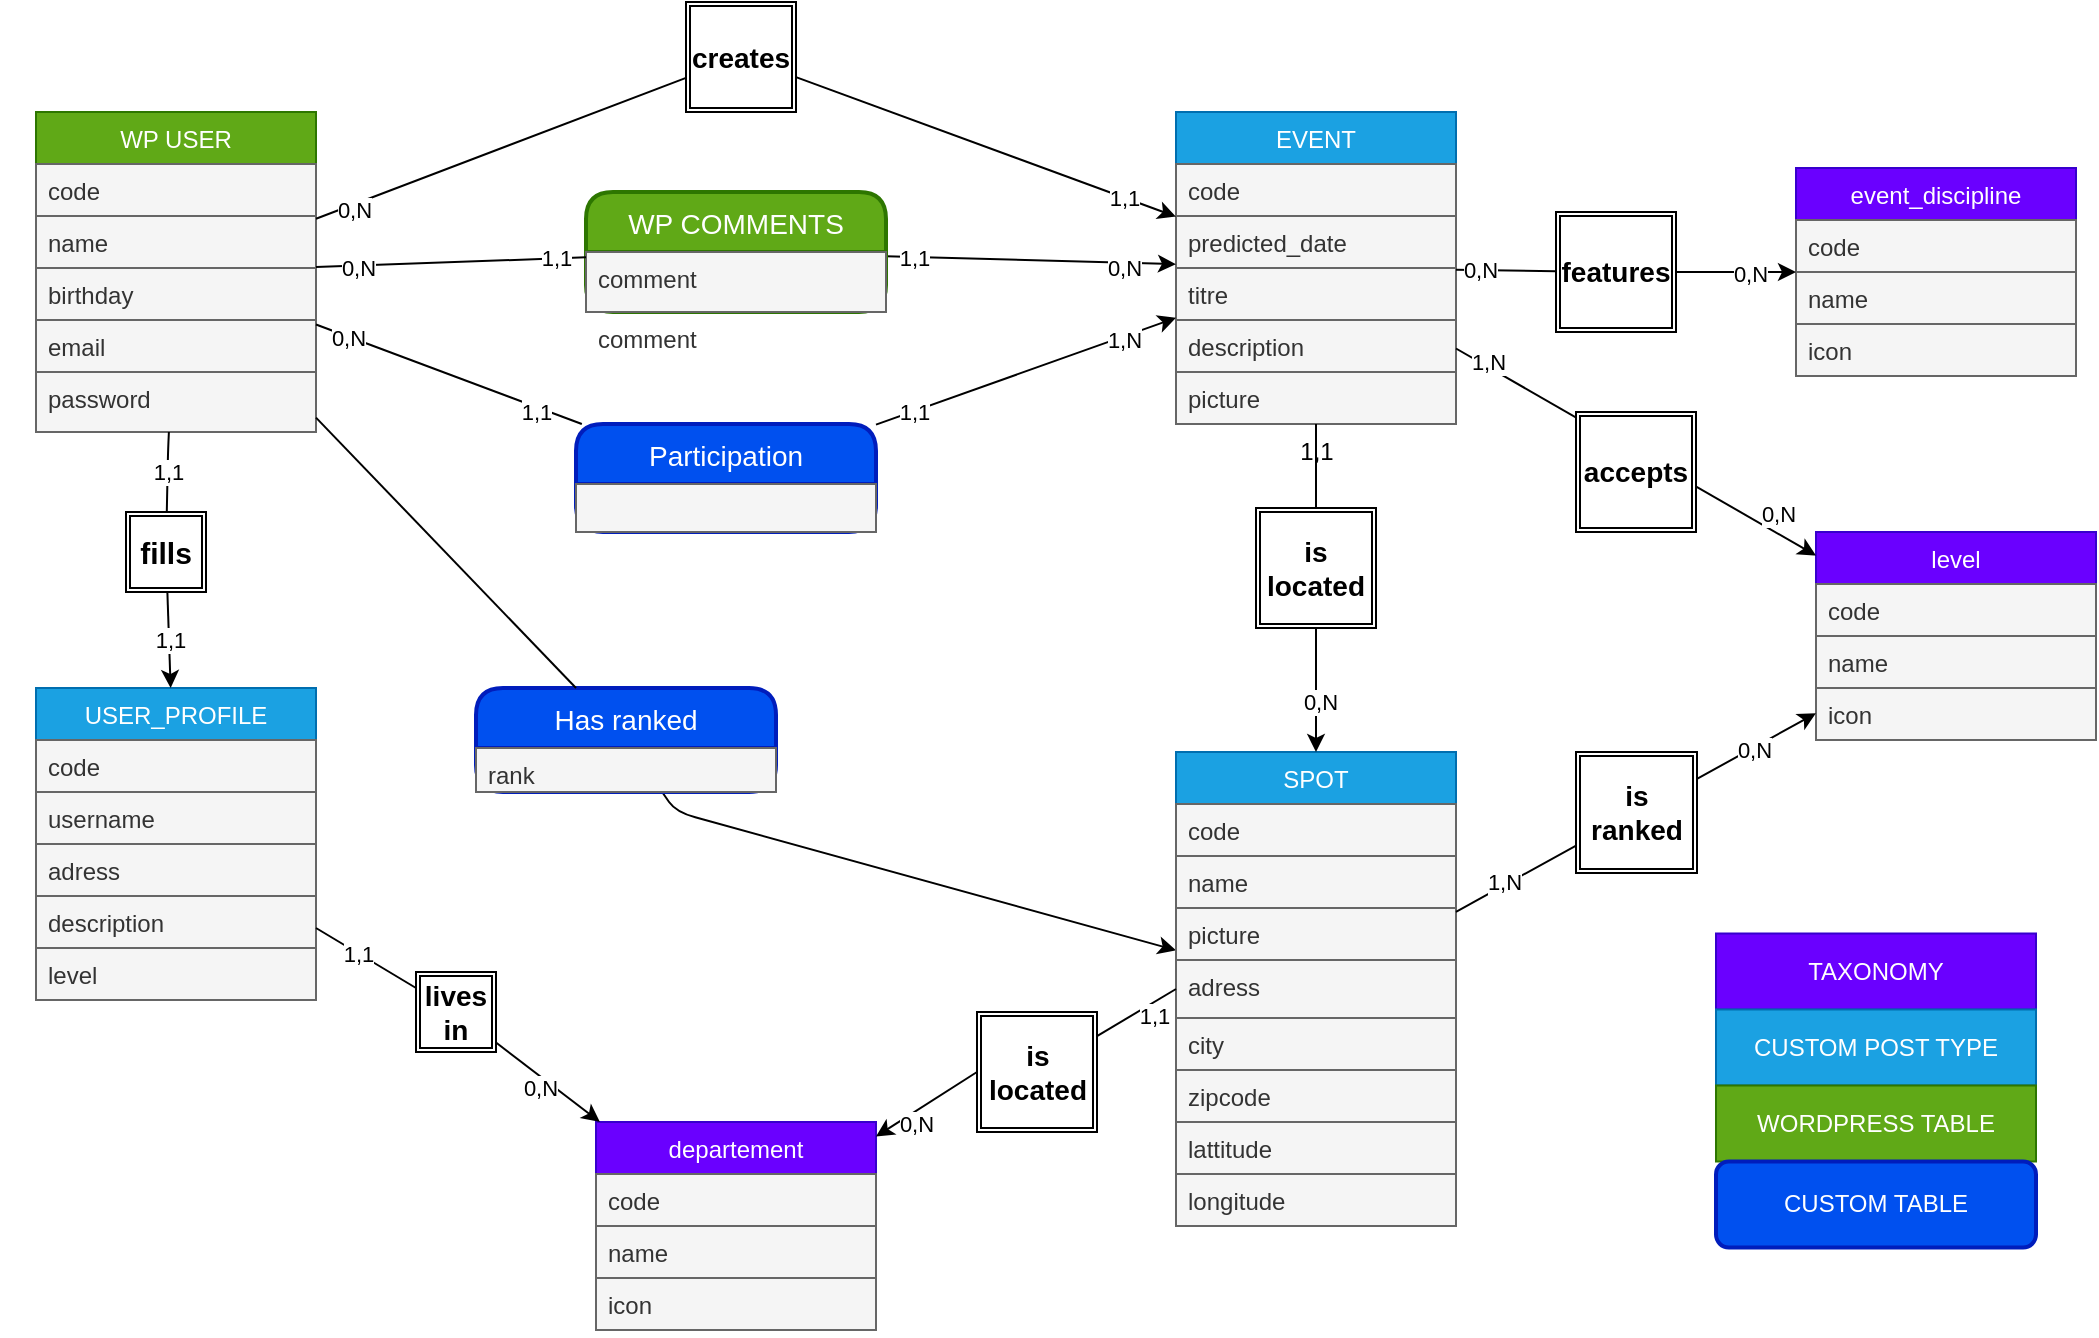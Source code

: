 <mxfile>
    <diagram id="fQT2yWGEjk25MtcnNPgJ" name="mcd-mvp2">
        <mxGraphModel dx="883" dy="2077" grid="1" gridSize="10" guides="1" tooltips="1" connect="1" arrows="1" fold="1" page="1" pageScale="1" pageWidth="1169" pageHeight="1654" background="none" math="0" shadow="0">
            <root>
                <mxCell id="0"/>
                <mxCell id="1" parent="0"/>
                <mxCell id="154" style="edgeStyle=none;html=1;startArrow=none;" parent="1" source="155" target="10" edge="1">
                    <mxGeometry relative="1" as="geometry">
                        <Array as="points">
                            <mxPoint x="420" y="350"/>
                        </Array>
                    </mxGeometry>
                </mxCell>
                <mxCell id="2" value="WP USER" style="swimlane;fontStyle=0;childLayout=stackLayout;horizontal=1;startSize=26;fillColor=#60a917;horizontalStack=0;resizeParent=1;resizeParentMax=0;resizeLast=0;collapsible=1;marginBottom=0;strokeColor=#2D7600;fontColor=#ffffff;" parent="1" vertex="1">
                    <mxGeometry x="100" width="140" height="160" as="geometry"/>
                </mxCell>
                <mxCell id="23" style="edgeStyle=none;html=1;exitX=0;exitY=0.5;exitDx=0;exitDy=0;" parent="2" edge="1">
                    <mxGeometry relative="1" as="geometry">
                        <mxPoint x="-10" y="204" as="targetPoint"/>
                        <mxPoint x="-10" y="204" as="sourcePoint"/>
                    </mxGeometry>
                </mxCell>
                <mxCell id="18" value="code" style="text;strokeColor=#666666;fillColor=#f5f5f5;align=left;verticalAlign=top;spacingLeft=4;spacingRight=4;overflow=hidden;rotatable=0;points=[[0,0.5],[1,0.5]];portConstraint=eastwest;fontColor=#333333;" parent="2" vertex="1">
                    <mxGeometry y="26" width="140" height="26" as="geometry"/>
                </mxCell>
                <mxCell id="21" value="name" style="text;strokeColor=#666666;fillColor=#f5f5f5;align=left;verticalAlign=top;spacingLeft=4;spacingRight=4;overflow=hidden;rotatable=0;points=[[0,0.5],[1,0.5]];portConstraint=eastwest;fontColor=#333333;" parent="2" vertex="1">
                    <mxGeometry y="52" width="140" height="26" as="geometry"/>
                </mxCell>
                <mxCell id="19" value="birthday" style="text;strokeColor=#666666;fillColor=#f5f5f5;align=left;verticalAlign=top;spacingLeft=4;spacingRight=4;overflow=hidden;rotatable=0;points=[[0,0.5],[1,0.5]];portConstraint=eastwest;fontColor=#333333;" parent="2" vertex="1">
                    <mxGeometry y="78" width="140" height="26" as="geometry"/>
                </mxCell>
                <mxCell id="123" value="email" style="text;strokeColor=#666666;fillColor=#f5f5f5;align=left;verticalAlign=top;spacingLeft=4;spacingRight=4;overflow=hidden;rotatable=0;points=[[0,0.5],[1,0.5]];portConstraint=eastwest;fontColor=#333333;" parent="2" vertex="1">
                    <mxGeometry y="104" width="140" height="26" as="geometry"/>
                </mxCell>
                <mxCell id="124" value="password" style="text;strokeColor=#666666;fillColor=#f5f5f5;align=left;verticalAlign=top;spacingLeft=4;spacingRight=4;overflow=hidden;rotatable=0;points=[[0,0.5],[1,0.5]];portConstraint=eastwest;fontColor=#333333;" parent="2" vertex="1">
                    <mxGeometry y="130" width="140" height="30" as="geometry"/>
                </mxCell>
                <mxCell id="6" value="USER_PROFILE" style="swimlane;fontStyle=0;childLayout=stackLayout;horizontal=1;startSize=26;fillColor=#1ba1e2;horizontalStack=0;resizeParent=1;resizeParentMax=0;resizeLast=0;collapsible=1;marginBottom=0;strokeColor=#006EAF;fontColor=#ffffff;" parent="1" vertex="1">
                    <mxGeometry x="100" y="288" width="140" height="156" as="geometry"/>
                </mxCell>
                <mxCell id="31" value="code" style="text;strokeColor=#666666;fillColor=#f5f5f5;align=left;verticalAlign=top;spacingLeft=4;spacingRight=4;overflow=hidden;rotatable=0;points=[[0,0.5],[1,0.5]];portConstraint=eastwest;fontColor=#333333;" parent="6" vertex="1">
                    <mxGeometry y="26" width="140" height="26" as="geometry"/>
                </mxCell>
                <mxCell id="32" value="username" style="text;strokeColor=#666666;fillColor=#f5f5f5;align=left;verticalAlign=top;spacingLeft=4;spacingRight=4;overflow=hidden;rotatable=0;points=[[0,0.5],[1,0.5]];portConstraint=eastwest;fontColor=#333333;" parent="6" vertex="1">
                    <mxGeometry y="52" width="140" height="26" as="geometry"/>
                </mxCell>
                <mxCell id="20" value="adress" style="text;strokeColor=#666666;fillColor=#f5f5f5;align=left;verticalAlign=top;spacingLeft=4;spacingRight=4;overflow=hidden;rotatable=0;points=[[0,0.5],[1,0.5]];portConstraint=eastwest;fontColor=#333333;" parent="6" vertex="1">
                    <mxGeometry y="78" width="140" height="26" as="geometry"/>
                </mxCell>
                <mxCell id="33" value="description" style="text;strokeColor=#666666;fillColor=#f5f5f5;align=left;verticalAlign=top;spacingLeft=4;spacingRight=4;overflow=hidden;rotatable=0;points=[[0,0.5],[1,0.5]];portConstraint=eastwest;fontColor=#333333;" parent="6" vertex="1">
                    <mxGeometry y="104" width="140" height="26" as="geometry"/>
                </mxCell>
                <mxCell id="97" value="level" style="text;strokeColor=#666666;fillColor=#f5f5f5;align=left;verticalAlign=top;spacingLeft=4;spacingRight=4;overflow=hidden;rotatable=0;points=[[0,0.5],[1,0.5]];portConstraint=eastwest;fontColor=#333333;" parent="6" vertex="1">
                    <mxGeometry y="130" width="140" height="26" as="geometry"/>
                </mxCell>
                <mxCell id="10" value="SPOT" style="swimlane;fontStyle=0;childLayout=stackLayout;horizontal=1;startSize=26;fillColor=#1ba1e2;horizontalStack=0;resizeParent=1;resizeParentMax=0;resizeLast=0;collapsible=1;marginBottom=0;strokeColor=#006EAF;fontColor=#ffffff;" parent="1" vertex="1">
                    <mxGeometry x="670" y="320" width="140" height="237" as="geometry"/>
                </mxCell>
                <mxCell id="34" value="code" style="text;strokeColor=#666666;fillColor=#f5f5f5;align=left;verticalAlign=top;spacingLeft=4;spacingRight=4;overflow=hidden;rotatable=0;points=[[0,0.5],[1,0.5]];portConstraint=eastwest;fontColor=#333333;" parent="10" vertex="1">
                    <mxGeometry y="26" width="140" height="26" as="geometry"/>
                </mxCell>
                <mxCell id="35" value="name" style="text;strokeColor=#666666;fillColor=#f5f5f5;align=left;verticalAlign=top;spacingLeft=4;spacingRight=4;overflow=hidden;rotatable=0;points=[[0,0.5],[1,0.5]];portConstraint=eastwest;fontColor=#333333;" parent="10" vertex="1">
                    <mxGeometry y="52" width="140" height="26" as="geometry"/>
                </mxCell>
                <mxCell id="38" value="picture" style="text;strokeColor=#666666;fillColor=#f5f5f5;align=left;verticalAlign=top;spacingLeft=4;spacingRight=4;overflow=hidden;rotatable=0;points=[[0,0.5],[1,0.5]];portConstraint=eastwest;fontColor=#333333;" parent="10" vertex="1">
                    <mxGeometry y="78" width="140" height="26" as="geometry"/>
                </mxCell>
                <mxCell id="86" style="edgeStyle=none;html=1;exitX=0;exitY=0.5;exitDx=0;exitDy=0;" parent="10" source="37" target="10" edge="1">
                    <mxGeometry relative="1" as="geometry"/>
                </mxCell>
                <mxCell id="37" value="adress" style="text;strokeColor=#666666;fillColor=#f5f5f5;align=left;verticalAlign=top;spacingLeft=4;spacingRight=4;overflow=hidden;rotatable=0;points=[[0,0.5],[1,0.5]];portConstraint=eastwest;fontColor=#333333;" parent="10" vertex="1">
                    <mxGeometry y="104" width="140" height="29" as="geometry"/>
                </mxCell>
                <mxCell id="36" value="city" style="text;strokeColor=#666666;fillColor=#f5f5f5;align=left;verticalAlign=top;spacingLeft=4;spacingRight=4;overflow=hidden;rotatable=0;points=[[0,0.5],[1,0.5]];portConstraint=eastwest;fontColor=#333333;" parent="10" vertex="1">
                    <mxGeometry y="133" width="140" height="26" as="geometry"/>
                </mxCell>
                <mxCell id="100" value="zipcode" style="text;strokeColor=#666666;fillColor=#f5f5f5;align=left;verticalAlign=top;spacingLeft=4;spacingRight=4;overflow=hidden;rotatable=0;points=[[0,0.5],[1,0.5]];portConstraint=eastwest;fontColor=#333333;" parent="10" vertex="1">
                    <mxGeometry y="159" width="140" height="26" as="geometry"/>
                </mxCell>
                <mxCell id="152" value="lattitude" style="text;strokeColor=#666666;fillColor=#f5f5f5;align=left;verticalAlign=top;spacingLeft=4;spacingRight=4;overflow=hidden;rotatable=0;points=[[0,0.5],[1,0.5]];portConstraint=eastwest;fontColor=#333333;" parent="10" vertex="1">
                    <mxGeometry y="185" width="140" height="26" as="geometry"/>
                </mxCell>
                <mxCell id="153" value="longitude" style="text;strokeColor=#666666;fillColor=#f5f5f5;align=left;verticalAlign=top;spacingLeft=4;spacingRight=4;overflow=hidden;rotatable=0;points=[[0,0.5],[1,0.5]];portConstraint=eastwest;fontColor=#333333;" parent="10" vertex="1">
                    <mxGeometry y="211" width="140" height="26" as="geometry"/>
                </mxCell>
                <mxCell id="14" value="EVENT" style="swimlane;fontStyle=0;childLayout=stackLayout;horizontal=1;startSize=26;fillColor=#1ba1e2;horizontalStack=0;resizeParent=1;resizeParentMax=0;resizeLast=0;collapsible=1;marginBottom=0;strokeColor=#006EAF;fontColor=#ffffff;" parent="1" vertex="1">
                    <mxGeometry x="670" width="140" height="156" as="geometry"/>
                </mxCell>
                <mxCell id="24" value="code" style="text;strokeColor=#666666;fillColor=#f5f5f5;align=left;verticalAlign=top;spacingLeft=4;spacingRight=4;overflow=hidden;rotatable=0;points=[[0,0.5],[1,0.5]];portConstraint=eastwest;fontColor=#333333;" parent="14" vertex="1">
                    <mxGeometry y="26" width="140" height="26" as="geometry"/>
                </mxCell>
                <mxCell id="25" value="predicted_date" style="text;strokeColor=#666666;fillColor=#f5f5f5;align=left;verticalAlign=top;spacingLeft=4;spacingRight=4;overflow=hidden;rotatable=0;points=[[0,0.5],[1,0.5]];portConstraint=eastwest;fontColor=#333333;" parent="14" vertex="1">
                    <mxGeometry y="52" width="140" height="26" as="geometry"/>
                </mxCell>
                <mxCell id="26" value="titre" style="text;strokeColor=#666666;fillColor=#f5f5f5;align=left;verticalAlign=top;spacingLeft=4;spacingRight=4;overflow=hidden;rotatable=0;points=[[0,0.5],[1,0.5]];portConstraint=eastwest;fontColor=#333333;" parent="14" vertex="1">
                    <mxGeometry y="78" width="140" height="26" as="geometry"/>
                </mxCell>
                <mxCell id="27" value="description" style="text;strokeColor=#666666;fillColor=#f5f5f5;align=left;verticalAlign=top;spacingLeft=4;spacingRight=4;overflow=hidden;rotatable=0;points=[[0,0.5],[1,0.5]];portConstraint=eastwest;fontColor=#333333;" parent="14" vertex="1">
                    <mxGeometry y="104" width="140" height="26" as="geometry"/>
                </mxCell>
                <mxCell id="30" value="picture" style="text;strokeColor=#666666;fillColor=#f5f5f5;align=left;verticalAlign=top;spacingLeft=4;spacingRight=4;overflow=hidden;rotatable=0;points=[[0,0.5],[1,0.5]];portConstraint=eastwest;fontColor=#333333;" parent="14" vertex="1">
                    <mxGeometry y="130" width="140" height="26" as="geometry"/>
                </mxCell>
                <mxCell id="48" style="edgeStyle=none;html=1;startArrow=none;" parent="1" source="46" target="14" edge="1">
                    <mxGeometry relative="1" as="geometry"/>
                </mxCell>
                <mxCell id="107" value="1,N" style="edgeLabel;html=1;align=center;verticalAlign=middle;resizable=0;points=[];" parent="48" connectable="0" vertex="1">
                    <mxGeometry x="0.641" y="-1" relative="1" as="geometry">
                        <mxPoint as="offset"/>
                    </mxGeometry>
                </mxCell>
                <mxCell id="46" value="Participation" style="swimlane;childLayout=stackLayout;horizontal=1;startSize=30;horizontalStack=0;rounded=1;fontSize=14;fontStyle=0;strokeWidth=2;resizeParent=0;resizeLast=1;shadow=0;dashed=0;align=center;fillColor=#0050ef;strokeColor=#001DBC;fontColor=#ffffff;" parent="1" vertex="1">
                    <mxGeometry x="370" y="156" width="150" height="54" as="geometry"/>
                </mxCell>
                <mxCell id="47" value="" style="align=left;strokeColor=#666666;fillColor=#f5f5f5;spacingLeft=4;fontSize=12;verticalAlign=top;resizable=0;rotatable=0;part=1;fontColor=#333333;" parent="46" vertex="1">
                    <mxGeometry y="30" width="150" height="24" as="geometry"/>
                </mxCell>
                <mxCell id="49" value="" style="edgeStyle=none;html=1;endArrow=none;" parent="1" source="2" target="46" edge="1">
                    <mxGeometry relative="1" as="geometry">
                        <mxPoint x="360" y="147.767" as="sourcePoint"/>
                        <mxPoint x="650" y="188.233" as="targetPoint"/>
                    </mxGeometry>
                </mxCell>
                <mxCell id="106" value="0,N" style="edgeLabel;html=1;align=center;verticalAlign=middle;resizable=0;points=[];" parent="49" connectable="0" vertex="1">
                    <mxGeometry x="-0.757" y="-1" relative="1" as="geometry">
                        <mxPoint as="offset"/>
                    </mxGeometry>
                </mxCell>
                <mxCell id="53" style="edgeStyle=none;html=1;startArrow=none;" parent="1" source="51" target="14" edge="1">
                    <mxGeometry relative="1" as="geometry"/>
                </mxCell>
                <mxCell id="105" value="0,N" style="edgeLabel;html=1;align=center;verticalAlign=middle;resizable=0;points=[];" parent="53" connectable="0" vertex="1">
                    <mxGeometry x="0.632" y="-2" relative="1" as="geometry">
                        <mxPoint as="offset"/>
                    </mxGeometry>
                </mxCell>
                <mxCell id="amI8crXdeR1ReXunemuF-92" style="edgeStyle=none;html=1;exitX=0.5;exitY=0;exitDx=0;exitDy=0;" parent="1" source="51" edge="1">
                    <mxGeometry relative="1" as="geometry">
                        <mxPoint x="455" y="70" as="targetPoint"/>
                    </mxGeometry>
                </mxCell>
                <mxCell id="51" value="WP COMMENTS" style="swimlane;childLayout=stackLayout;horizontal=1;startSize=30;horizontalStack=0;rounded=1;fontSize=14;fontStyle=0;strokeWidth=2;resizeParent=0;resizeLast=1;shadow=0;dashed=0;align=center;fillColor=#60a917;strokeColor=#2D7600;fontColor=#ffffff;" parent="1" vertex="1">
                    <mxGeometry x="375" y="40" width="150" height="60" as="geometry"/>
                </mxCell>
                <mxCell id="52" value="comment" style="align=left;strokeColor=#666666;fillColor=#f5f5f5;spacingLeft=4;fontSize=12;verticalAlign=top;resizable=0;rotatable=0;part=1;fontColor=#333333;" parent="51" vertex="1">
                    <mxGeometry y="30" width="150" height="30" as="geometry"/>
                </mxCell>
                <mxCell id="161" value="comment" style="align=left;strokeColor=#666666;fillColor=#f5f5f5;spacingLeft=4;fontSize=12;verticalAlign=top;resizable=0;rotatable=0;part=1;fontColor=#333333;" vertex="1" parent="51">
                    <mxGeometry y="60" width="150" as="geometry"/>
                </mxCell>
                <mxCell id="55" value="" style="edgeStyle=none;html=1;endArrow=none;" parent="1" source="2" target="51" edge="1">
                    <mxGeometry relative="1" as="geometry">
                        <mxPoint x="320" y="150.34" as="sourcePoint"/>
                        <mxPoint x="650" y="189.66" as="targetPoint"/>
                    </mxGeometry>
                </mxCell>
                <mxCell id="104" value="0,N" style="edgeLabel;html=1;align=center;verticalAlign=middle;resizable=0;points=[];" parent="55" connectable="0" vertex="1">
                    <mxGeometry x="-0.689" y="-1" relative="1" as="geometry">
                        <mxPoint as="offset"/>
                    </mxGeometry>
                </mxCell>
                <mxCell id="57" style="edgeStyle=none;html=1;startArrow=none;" parent="1" source="142" target="14" edge="1">
                    <mxGeometry relative="1" as="geometry">
                        <mxPoint x="480" y="-6.226" as="sourcePoint"/>
                    </mxGeometry>
                </mxCell>
                <mxCell id="103" value="1,1" style="edgeLabel;html=1;align=center;verticalAlign=middle;resizable=0;points=[];" parent="57" connectable="0" vertex="1">
                    <mxGeometry x="0.719" relative="1" as="geometry">
                        <mxPoint as="offset"/>
                    </mxGeometry>
                </mxCell>
                <mxCell id="61" value="" style="edgeStyle=none;html=1;endArrow=none;startArrow=none;" parent="1" source="142" edge="1">
                    <mxGeometry relative="1" as="geometry">
                        <mxPoint x="320" y="132.468" as="sourcePoint"/>
                        <mxPoint x="430" y="-6.667" as="targetPoint"/>
                    </mxGeometry>
                </mxCell>
                <mxCell id="62" style="edgeStyle=none;html=1;" parent="1" target="10" edge="1">
                    <mxGeometry relative="1" as="geometry">
                        <mxPoint x="740" y="156" as="sourcePoint"/>
                    </mxGeometry>
                </mxCell>
                <mxCell id="150" value="0,N" style="edgeLabel;html=1;align=center;verticalAlign=middle;resizable=0;points=[];" parent="62" connectable="0" vertex="1">
                    <mxGeometry x="0.697" y="2" relative="1" as="geometry">
                        <mxPoint as="offset"/>
                    </mxGeometry>
                </mxCell>
                <mxCell id="65" value="event_discipline" style="swimlane;fontStyle=0;childLayout=stackLayout;horizontal=1;startSize=26;fillColor=#6a00ff;horizontalStack=0;resizeParent=1;resizeParentMax=0;resizeLast=0;collapsible=1;marginBottom=0;strokeColor=#3700CC;fontColor=#ffffff;" parent="1" vertex="1">
                    <mxGeometry x="980" y="28" width="140" height="104" as="geometry">
                        <mxRectangle y="90" width="70" height="26" as="alternateBounds"/>
                    </mxGeometry>
                </mxCell>
                <mxCell id="66" value="code" style="text;strokeColor=#666666;fillColor=#f5f5f5;align=left;verticalAlign=top;spacingLeft=4;spacingRight=4;overflow=hidden;rotatable=0;points=[[0,0.5],[1,0.5]];portConstraint=eastwest;fontColor=#333333;" parent="65" vertex="1">
                    <mxGeometry y="26" width="140" height="26" as="geometry"/>
                </mxCell>
                <mxCell id="67" value="name" style="text;strokeColor=#666666;fillColor=#f5f5f5;align=left;verticalAlign=top;spacingLeft=4;spacingRight=4;overflow=hidden;rotatable=0;points=[[0,0.5],[1,0.5]];portConstraint=eastwest;fontColor=#333333;" parent="65" vertex="1">
                    <mxGeometry y="52" width="140" height="26" as="geometry"/>
                </mxCell>
                <mxCell id="68" value="icon" style="text;strokeColor=#666666;fillColor=#f5f5f5;align=left;verticalAlign=top;spacingLeft=4;spacingRight=4;overflow=hidden;rotatable=0;points=[[0,0.5],[1,0.5]];portConstraint=eastwest;fontColor=#333333;" parent="65" vertex="1">
                    <mxGeometry y="78" width="140" height="26" as="geometry"/>
                </mxCell>
                <mxCell id="69" style="edgeStyle=none;html=1;startArrow=none;" parent="1" source="147" target="65" edge="1">
                    <mxGeometry relative="1" as="geometry"/>
                </mxCell>
                <mxCell id="120" value="0,N" style="edgeLabel;html=1;align=center;verticalAlign=middle;resizable=0;points=[];" parent="69" connectable="0" vertex="1">
                    <mxGeometry x="0.646" relative="1" as="geometry">
                        <mxPoint x="-13" y="1" as="offset"/>
                    </mxGeometry>
                </mxCell>
                <mxCell id="70" value="level" style="swimlane;fontStyle=0;childLayout=stackLayout;horizontal=1;startSize=26;fillColor=#6a00ff;horizontalStack=0;resizeParent=1;resizeParentMax=0;resizeLast=0;collapsible=1;marginBottom=0;strokeColor=#3700CC;fontColor=#ffffff;" parent="1" vertex="1">
                    <mxGeometry x="990" y="210" width="140" height="104" as="geometry"/>
                </mxCell>
                <mxCell id="71" value="code" style="text;strokeColor=#666666;fillColor=#f5f5f5;align=left;verticalAlign=top;spacingLeft=4;spacingRight=4;overflow=hidden;rotatable=0;points=[[0,0.5],[1,0.5]];portConstraint=eastwest;fontColor=#333333;" parent="70" vertex="1">
                    <mxGeometry y="26" width="140" height="26" as="geometry"/>
                </mxCell>
                <mxCell id="72" value="name" style="text;strokeColor=#666666;fillColor=#f5f5f5;align=left;verticalAlign=top;spacingLeft=4;spacingRight=4;overflow=hidden;rotatable=0;points=[[0,0.5],[1,0.5]];portConstraint=eastwest;fontColor=#333333;" parent="70" vertex="1">
                    <mxGeometry y="52" width="140" height="26" as="geometry"/>
                </mxCell>
                <mxCell id="73" value="icon" style="text;strokeColor=#666666;fillColor=#f5f5f5;align=left;verticalAlign=top;spacingLeft=4;spacingRight=4;overflow=hidden;rotatable=0;points=[[0,0.5],[1,0.5]];portConstraint=eastwest;fontColor=#333333;" parent="70" vertex="1">
                    <mxGeometry y="78" width="140" height="26" as="geometry"/>
                </mxCell>
                <mxCell id="74" style="edgeStyle=none;html=1;" parent="1" source="14" target="70" edge="1">
                    <mxGeometry relative="1" as="geometry"/>
                </mxCell>
                <mxCell id="108" value="1,N" style="edgeLabel;html=1;align=center;verticalAlign=middle;resizable=0;points=[];" parent="74" connectable="0" vertex="1">
                    <mxGeometry x="-0.841" y="2" relative="1" as="geometry">
                        <mxPoint as="offset"/>
                    </mxGeometry>
                </mxCell>
                <mxCell id="109" value="0,N" style="edgeLabel;html=1;align=center;verticalAlign=middle;resizable=0;points=[];" parent="74" connectable="0" vertex="1">
                    <mxGeometry x="0.754" y="5" relative="1" as="geometry">
                        <mxPoint y="-4" as="offset"/>
                    </mxGeometry>
                </mxCell>
                <mxCell id="80" value="departement" style="swimlane;fontStyle=0;childLayout=stackLayout;horizontal=1;startSize=26;fillColor=#6a00ff;horizontalStack=0;resizeParent=1;resizeParentMax=0;resizeLast=0;collapsible=1;marginBottom=0;strokeColor=#3700CC;fontColor=#ffffff;" parent="1" vertex="1">
                    <mxGeometry x="380" y="505" width="140" height="104" as="geometry"/>
                </mxCell>
                <mxCell id="81" value="code" style="text;strokeColor=#666666;fillColor=#f5f5f5;align=left;verticalAlign=top;spacingLeft=4;spacingRight=4;overflow=hidden;rotatable=0;points=[[0,0.5],[1,0.5]];portConstraint=eastwest;fontColor=#333333;" parent="80" vertex="1">
                    <mxGeometry y="26" width="140" height="26" as="geometry"/>
                </mxCell>
                <mxCell id="82" value="name" style="text;strokeColor=#666666;fillColor=#f5f5f5;align=left;verticalAlign=top;spacingLeft=4;spacingRight=4;overflow=hidden;rotatable=0;points=[[0,0.5],[1,0.5]];portConstraint=eastwest;fontColor=#333333;" parent="80" vertex="1">
                    <mxGeometry y="52" width="140" height="26" as="geometry"/>
                </mxCell>
                <mxCell id="83" value="icon" style="text;strokeColor=#666666;fillColor=#f5f5f5;align=left;verticalAlign=top;spacingLeft=4;spacingRight=4;overflow=hidden;rotatable=0;points=[[0,0.5],[1,0.5]];portConstraint=eastwest;fontColor=#333333;" parent="80" vertex="1">
                    <mxGeometry y="78" width="140" height="26" as="geometry"/>
                </mxCell>
                <mxCell id="84" style="edgeStyle=none;html=1;exitX=0;exitY=0.5;exitDx=0;exitDy=0;startArrow=none;" parent="1" source="138" target="80" edge="1">
                    <mxGeometry relative="1" as="geometry">
                        <mxPoint x="375" y="509.725" as="targetPoint"/>
                    </mxGeometry>
                </mxCell>
                <mxCell id="116" value="0,N" style="edgeLabel;html=1;align=center;verticalAlign=middle;resizable=0;points=[];" parent="84" connectable="0" vertex="1">
                    <mxGeometry x="0.798" y="2" relative="1" as="geometry">
                        <mxPoint x="14" y="-5" as="offset"/>
                    </mxGeometry>
                </mxCell>
                <mxCell id="87" style="edgeStyle=none;html=1;startArrow=none;" parent="1" source="134" target="80" edge="1">
                    <mxGeometry relative="1" as="geometry"/>
                </mxCell>
                <mxCell id="118" value="0,N" style="edgeLabel;html=1;align=center;verticalAlign=middle;resizable=0;points=[];" parent="87" connectable="0" vertex="1">
                    <mxGeometry x="0.644" relative="1" as="geometry">
                        <mxPoint x="-21" y="-10" as="offset"/>
                    </mxGeometry>
                </mxCell>
                <mxCell id="94" style="edgeStyle=none;html=1;" parent="1" source="10" target="70" edge="1">
                    <mxGeometry relative="1" as="geometry">
                        <mxPoint x="340" y="350" as="targetPoint"/>
                    </mxGeometry>
                </mxCell>
                <mxCell id="110" value="1,N" style="edgeLabel;html=1;align=center;verticalAlign=middle;resizable=0;points=[];" parent="94" connectable="0" vertex="1">
                    <mxGeometry x="-0.73" y="2" relative="1" as="geometry">
                        <mxPoint as="offset"/>
                    </mxGeometry>
                </mxCell>
                <mxCell id="111" value="0,N" style="edgeLabel;html=1;align=center;verticalAlign=middle;resizable=0;points=[];" parent="94" connectable="0" vertex="1">
                    <mxGeometry x="0.65" y="-1" relative="1" as="geometry">
                        <mxPoint as="offset"/>
                    </mxGeometry>
                </mxCell>
                <mxCell id="amI8crXdeR1ReXunemuF-106" value="1,1" style="text;html=1;align=center;verticalAlign=middle;resizable=0;points=[];autosize=1;strokeColor=none;" parent="1" vertex="1">
                    <mxGeometry x="725" y="160" width="30" height="20" as="geometry"/>
                </mxCell>
                <mxCell id="125" value="1,1" style="edgeStyle=none;html=1;startArrow=none;" parent="1" source="131" target="6" edge="1">
                    <mxGeometry relative="1" as="geometry"/>
                </mxCell>
                <mxCell id="131" value="&lt;font style=&quot;font-size: 15px&quot;&gt;&lt;b&gt;fills&lt;/b&gt;&lt;/font&gt;" style="shape=ext;double=1;whiteSpace=wrap;html=1;aspect=fixed;" parent="1" vertex="1">
                    <mxGeometry x="145" y="200" width="40" height="40" as="geometry"/>
                </mxCell>
                <mxCell id="133" value="1,1" style="edgeStyle=none;html=1;endArrow=none;" parent="1" source="2" target="131" edge="1">
                    <mxGeometry relative="1" as="geometry">
                        <mxPoint x="170" y="160" as="sourcePoint"/>
                        <mxPoint x="170" y="288" as="targetPoint"/>
                        <Array as="points">
                            <mxPoint x="166" y="170"/>
                        </Array>
                    </mxGeometry>
                </mxCell>
                <mxCell id="134" value="&lt;font style=&quot;font-size: 14px&quot;&gt;&lt;b&gt;lives in&lt;/b&gt;&lt;/font&gt;" style="shape=ext;double=1;whiteSpace=wrap;html=1;aspect=fixed;" parent="1" vertex="1">
                    <mxGeometry x="290" y="430" width="40" height="40" as="geometry"/>
                </mxCell>
                <mxCell id="135" value="" style="edgeStyle=none;html=1;endArrow=none;" parent="1" source="6" target="134" edge="1">
                    <mxGeometry relative="1" as="geometry">
                        <mxPoint x="240" y="410" as="sourcePoint"/>
                        <mxPoint x="380" y="498" as="targetPoint"/>
                    </mxGeometry>
                </mxCell>
                <mxCell id="136" value="1,1" style="edgeLabel;html=1;align=center;verticalAlign=middle;resizable=0;points=[];" parent="135" connectable="0" vertex="1">
                    <mxGeometry x="-0.712" y="-1" relative="1" as="geometry">
                        <mxPoint x="14" y="8" as="offset"/>
                    </mxGeometry>
                </mxCell>
                <mxCell id="138" value="&lt;font style=&quot;font-size: 14px&quot;&gt;&lt;b&gt;is located&lt;/b&gt;&lt;/font&gt;" style="shape=ext;double=1;whiteSpace=wrap;html=1;aspect=fixed;" parent="1" vertex="1">
                    <mxGeometry x="570.5" y="450" width="60" height="60" as="geometry"/>
                </mxCell>
                <mxCell id="139" value="" style="edgeStyle=none;html=1;exitX=0;exitY=0.5;exitDx=0;exitDy=0;endArrow=none;" parent="1" source="37" target="138" edge="1">
                    <mxGeometry relative="1" as="geometry">
                        <mxPoint x="520" y="494.575" as="targetPoint"/>
                        <mxPoint x="650" y="406.5" as="sourcePoint"/>
                    </mxGeometry>
                </mxCell>
                <mxCell id="140" value="1,1" style="edgeLabel;html=1;align=center;verticalAlign=middle;resizable=0;points=[];" parent="139" connectable="0" vertex="1">
                    <mxGeometry x="-0.837" y="1" relative="1" as="geometry">
                        <mxPoint x="-9" y="11" as="offset"/>
                    </mxGeometry>
                </mxCell>
                <mxCell id="142" value="&lt;font style=&quot;font-size: 14px&quot;&gt;&lt;b&gt;creates&lt;/b&gt;&lt;/font&gt;" style="shape=ext;double=1;whiteSpace=wrap;html=1;aspect=fixed;" parent="1" vertex="1">
                    <mxGeometry x="425" y="-55" width="55" height="55" as="geometry"/>
                </mxCell>
                <mxCell id="143" value="" style="edgeStyle=none;html=1;endArrow=none;" parent="1" source="2" target="142" edge="1">
                    <mxGeometry relative="1" as="geometry">
                        <mxPoint x="240" y="56.667" as="sourcePoint"/>
                        <mxPoint x="430" y="-6.667" as="targetPoint"/>
                    </mxGeometry>
                </mxCell>
                <mxCell id="144" value="0,N" style="edgeLabel;html=1;align=center;verticalAlign=middle;resizable=0;points=[];" parent="143" connectable="0" vertex="1">
                    <mxGeometry x="-0.805" y="-2" relative="1" as="geometry">
                        <mxPoint as="offset"/>
                    </mxGeometry>
                </mxCell>
                <mxCell id="145" value="&lt;font style=&quot;font-size: 14px&quot;&gt;&lt;b&gt;is ranked&lt;/b&gt;&lt;/font&gt;" style="shape=ext;double=1;whiteSpace=wrap;html=1;aspect=fixed;" parent="1" vertex="1">
                    <mxGeometry x="870" y="320" width="60.5" height="60.5" as="geometry"/>
                </mxCell>
                <mxCell id="146" value="&lt;b&gt;&lt;font style=&quot;font-size: 14px&quot;&gt;accepts&lt;/font&gt;&lt;/b&gt;" style="shape=ext;double=1;whiteSpace=wrap;html=1;aspect=fixed;" parent="1" vertex="1">
                    <mxGeometry x="870" y="150" width="60" height="60" as="geometry"/>
                </mxCell>
                <mxCell id="147" value="&lt;b&gt;&lt;font style=&quot;font-size: 14px&quot;&gt;features&lt;/font&gt;&lt;/b&gt;" style="shape=ext;double=1;whiteSpace=wrap;html=1;aspect=fixed;" parent="1" vertex="1">
                    <mxGeometry x="860" y="50" width="60" height="60" as="geometry"/>
                </mxCell>
                <mxCell id="148" value="" style="edgeStyle=none;html=1;endArrow=none;" parent="1" source="14" target="147" edge="1">
                    <mxGeometry relative="1" as="geometry">
                        <mxPoint x="790" y="79.037" as="sourcePoint"/>
                        <mxPoint x="920" y="80.963" as="targetPoint"/>
                    </mxGeometry>
                </mxCell>
                <mxCell id="149" value="0,N" style="edgeLabel;html=1;align=center;verticalAlign=middle;resizable=0;points=[];" parent="148" connectable="0" vertex="1">
                    <mxGeometry x="-0.738" y="-1" relative="1" as="geometry">
                        <mxPoint x="5" y="-1" as="offset"/>
                    </mxGeometry>
                </mxCell>
                <mxCell id="amI8crXdeR1ReXunemuF-149" value="&lt;font style=&quot;font-size: 14px&quot;&gt;&lt;b&gt;is located&lt;/b&gt;&lt;/font&gt;" style="shape=ext;double=1;whiteSpace=wrap;html=1;aspect=fixed;" parent="1" vertex="1">
                    <mxGeometry x="710" y="198" width="60" height="60" as="geometry"/>
                </mxCell>
                <mxCell id="amI8crXdeR1ReXunemuF-150" value="TAXONOMY" style="rounded=0;whiteSpace=wrap;html=1;fillColor=#6a00ff;strokeColor=#3700CC;fontColor=#ffffff;" parent="1" vertex="1">
                    <mxGeometry x="940" y="410.75" width="160" height="38" as="geometry"/>
                </mxCell>
                <mxCell id="amI8crXdeR1ReXunemuF-151" value="CUSTOM POST TYPE" style="rounded=0;whiteSpace=wrap;html=1;fillColor=#1ba1e2;strokeColor=#006EAF;fontColor=#ffffff;" parent="1" vertex="1">
                    <mxGeometry x="940" y="448.75" width="160" height="38" as="geometry"/>
                </mxCell>
                <mxCell id="151" value="WORDPRESS TABLE" style="rounded=0;whiteSpace=wrap;html=1;fillColor=#60a917;strokeColor=#2D7600;fontColor=#ffffff;" parent="1" vertex="1">
                    <mxGeometry x="940" y="486.75" width="160" height="38" as="geometry"/>
                </mxCell>
                <mxCell id="amI8crXdeR1ReXunemuF-152" value="CUSTOM TABLE" style="rounded=1;whiteSpace=wrap;html=1;strokeWidth=2;fillColor=#0050ef;strokeColor=#001DBC;fontColor=#ffffff;" parent="1" vertex="1">
                    <mxGeometry x="940" y="524.75" width="160" height="43" as="geometry"/>
                </mxCell>
                <mxCell id="155" value="Has ranked" style="swimlane;childLayout=stackLayout;horizontal=1;startSize=30;horizontalStack=0;rounded=1;fontSize=14;fontStyle=0;strokeWidth=2;resizeParent=0;resizeLast=1;shadow=0;dashed=0;align=center;fillColor=#0050ef;strokeColor=#001DBC;fontColor=#ffffff;" parent="1" vertex="1">
                    <mxGeometry x="320" y="288" width="150" height="52" as="geometry"/>
                </mxCell>
                <mxCell id="156" value="rank" style="align=left;strokeColor=#666666;fillColor=#f5f5f5;spacingLeft=4;fontSize=12;verticalAlign=top;resizable=0;rotatable=0;part=1;fontColor=#333333;" parent="155" vertex="1">
                    <mxGeometry y="30" width="150" height="22" as="geometry"/>
                </mxCell>
                <mxCell id="157" value="" style="edgeStyle=none;html=1;endArrow=none;" parent="1" source="2" target="155" edge="1">
                    <mxGeometry relative="1" as="geometry">
                        <mxPoint x="240" y="155.6" as="sourcePoint"/>
                        <mxPoint x="670" y="419.141" as="targetPoint"/>
                        <Array as="points"/>
                    </mxGeometry>
                </mxCell>
                <mxCell id="159" value="1,1" style="edgeLabel;html=1;align=center;verticalAlign=middle;resizable=0;points=[];" connectable="0" vertex="1" parent="1">
                    <mxGeometry x="538.995" y="72.455" as="geometry"/>
                </mxCell>
                <mxCell id="160" value="1,1" style="edgeLabel;html=1;align=center;verticalAlign=middle;resizable=0;points=[];" connectable="0" vertex="1" parent="1">
                    <mxGeometry x="360.005" y="72.455" as="geometry"/>
                </mxCell>
                <mxCell id="162" value="1,1" style="edgeLabel;html=1;align=center;verticalAlign=middle;resizable=0;points=[];" connectable="0" vertex="1" parent="1">
                    <mxGeometry x="538.995" y="149.995" as="geometry"/>
                </mxCell>
                <mxCell id="163" value="1,1" style="edgeLabel;html=1;align=center;verticalAlign=middle;resizable=0;points=[];" connectable="0" vertex="1" parent="1">
                    <mxGeometry x="350.005" y="149.995" as="geometry"/>
                </mxCell>
            </root>
        </mxGraphModel>
    </diagram>
    <diagram id="zhGE_b_6s3CLuzA89XSt" name="Page-1">
        <mxGraphModel dx="1082" dy="669" grid="1" gridSize="10" guides="1" tooltips="1" connect="1" arrows="1" fold="1" page="1" pageScale="1" pageWidth="827" pageHeight="1169" math="0" shadow="0">
            <root>
                <mxCell id="0"/>
                <mxCell id="1" parent="0"/>
            </root>
        </mxGraphModel>
    </diagram>
</mxfile>